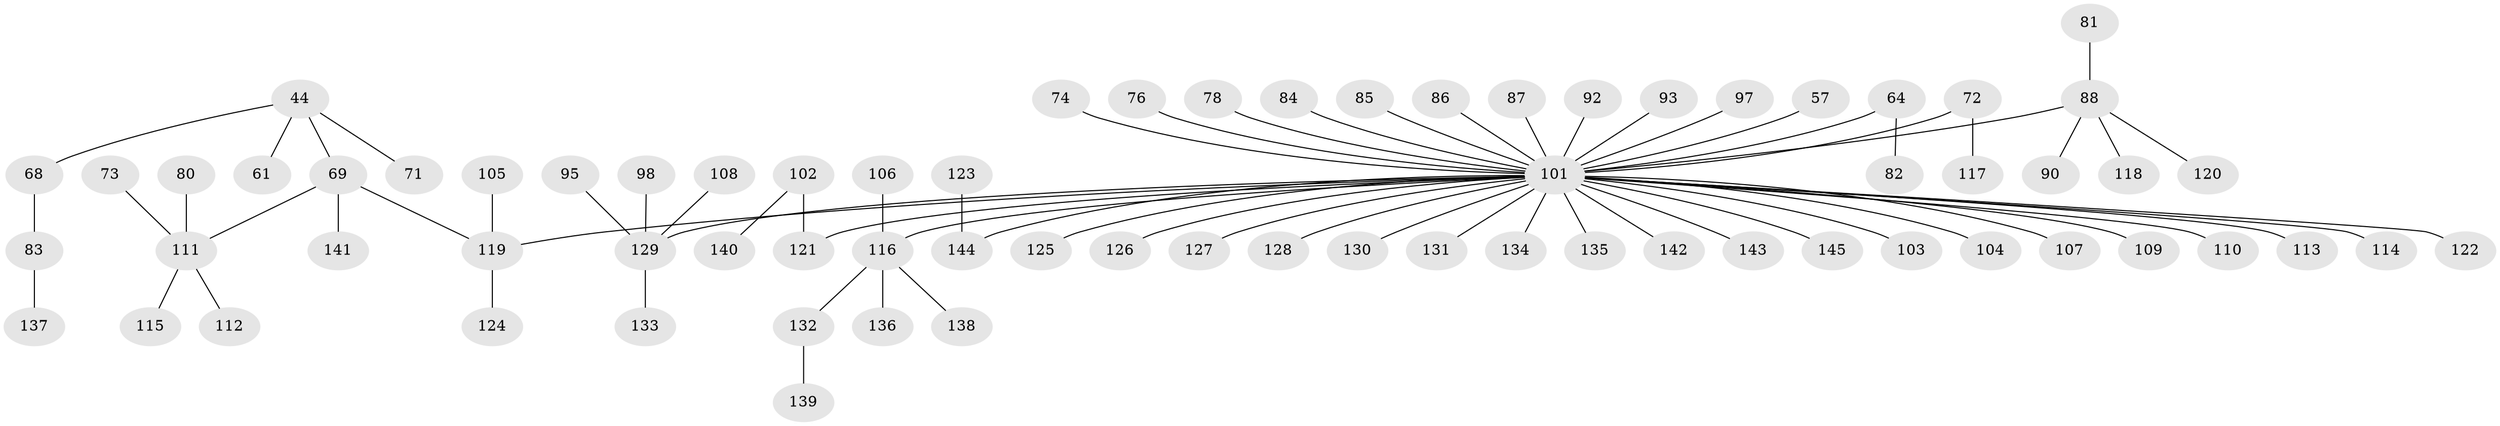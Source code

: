 // original degree distribution, {4: 0.0896551724137931, 10: 0.006896551724137931, 5: 0.027586206896551724, 2: 0.22758620689655173, 3: 0.15862068965517243, 1: 0.4896551724137931}
// Generated by graph-tools (version 1.1) at 2025/53/03/09/25 04:53:11]
// undirected, 72 vertices, 71 edges
graph export_dot {
graph [start="1"]
  node [color=gray90,style=filled];
  44;
  57;
  61;
  64;
  68;
  69 [super="+67"];
  71;
  72 [super="+28+66"];
  73;
  74;
  76;
  78;
  80;
  81;
  82;
  83;
  84;
  85;
  86;
  87;
  88 [super="+39"];
  90;
  92;
  93;
  95;
  97;
  98;
  101 [super="+60+63+38+100+45+99+47+55"];
  102;
  103;
  104;
  105 [super="+26+31"];
  106;
  107;
  108;
  109;
  110;
  111 [super="+75+43"];
  112;
  113;
  114;
  115;
  116 [super="+56"];
  117;
  118;
  119 [super="+65"];
  120;
  121 [super="+91"];
  122;
  123;
  124;
  125;
  126;
  127;
  128;
  129 [super="+77+94+96"];
  130;
  131;
  132;
  133;
  134;
  135;
  136;
  137;
  138;
  139;
  140;
  141;
  142;
  143;
  144 [super="+89"];
  145;
  44 -- 61;
  44 -- 68;
  44 -- 71;
  44 -- 69;
  57 -- 101;
  64 -- 82;
  64 -- 101;
  68 -- 83;
  69 -- 119;
  69 -- 141;
  69 -- 111;
  72 -- 117;
  72 -- 101;
  73 -- 111;
  74 -- 101;
  76 -- 101;
  78 -- 101;
  80 -- 111;
  81 -- 88;
  83 -- 137;
  84 -- 101;
  85 -- 101;
  86 -- 101;
  87 -- 101;
  88 -- 90;
  88 -- 118;
  88 -- 120;
  88 -- 101;
  92 -- 101;
  93 -- 101;
  95 -- 129;
  97 -- 101;
  98 -- 129;
  101 -- 113;
  101 -- 145;
  101 -- 131;
  101 -- 122;
  101 -- 134;
  101 -- 135;
  101 -- 128;
  101 -- 129;
  101 -- 130;
  101 -- 142;
  101 -- 143;
  101 -- 144;
  101 -- 103;
  101 -- 104;
  101 -- 107;
  101 -- 109;
  101 -- 110;
  101 -- 114;
  101 -- 116;
  101 -- 119;
  101 -- 121;
  101 -- 125;
  101 -- 127;
  101 -- 126;
  102 -- 140;
  102 -- 121;
  105 -- 119;
  106 -- 116;
  108 -- 129;
  111 -- 112;
  111 -- 115;
  116 -- 132;
  116 -- 138;
  116 -- 136;
  119 -- 124;
  123 -- 144;
  129 -- 133;
  132 -- 139;
}
